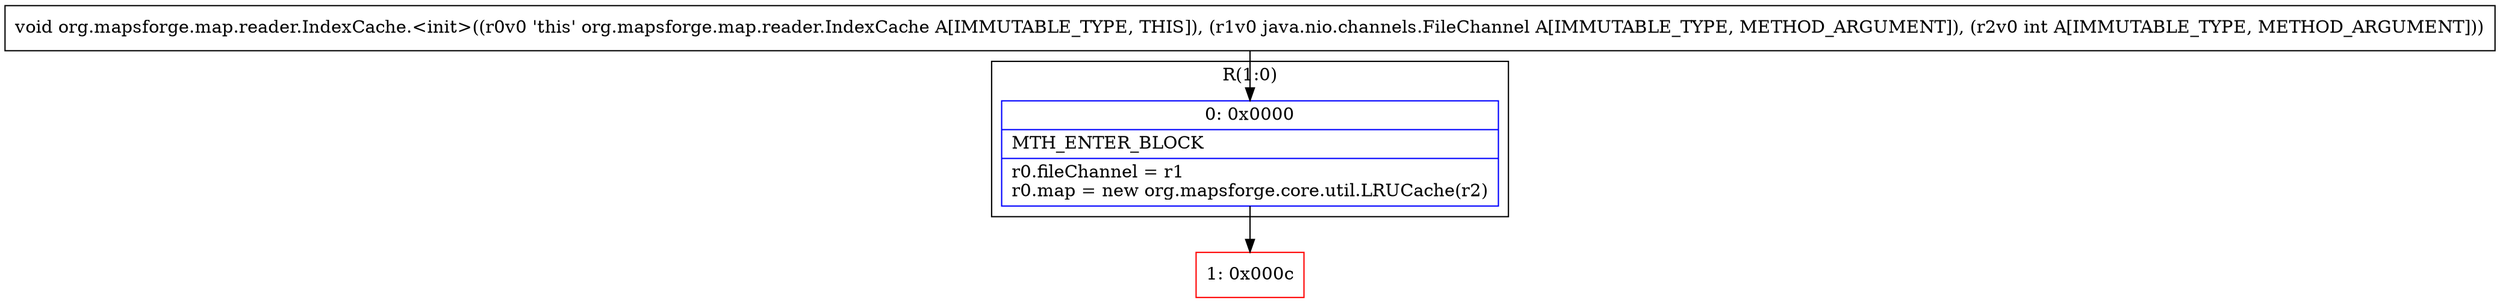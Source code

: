 digraph "CFG fororg.mapsforge.map.reader.IndexCache.\<init\>(Ljava\/nio\/channels\/FileChannel;I)V" {
subgraph cluster_Region_1996075956 {
label = "R(1:0)";
node [shape=record,color=blue];
Node_0 [shape=record,label="{0\:\ 0x0000|MTH_ENTER_BLOCK\l|r0.fileChannel = r1\lr0.map = new org.mapsforge.core.util.LRUCache(r2)\l}"];
}
Node_1 [shape=record,color=red,label="{1\:\ 0x000c}"];
MethodNode[shape=record,label="{void org.mapsforge.map.reader.IndexCache.\<init\>((r0v0 'this' org.mapsforge.map.reader.IndexCache A[IMMUTABLE_TYPE, THIS]), (r1v0 java.nio.channels.FileChannel A[IMMUTABLE_TYPE, METHOD_ARGUMENT]), (r2v0 int A[IMMUTABLE_TYPE, METHOD_ARGUMENT])) }"];
MethodNode -> Node_0;
Node_0 -> Node_1;
}

